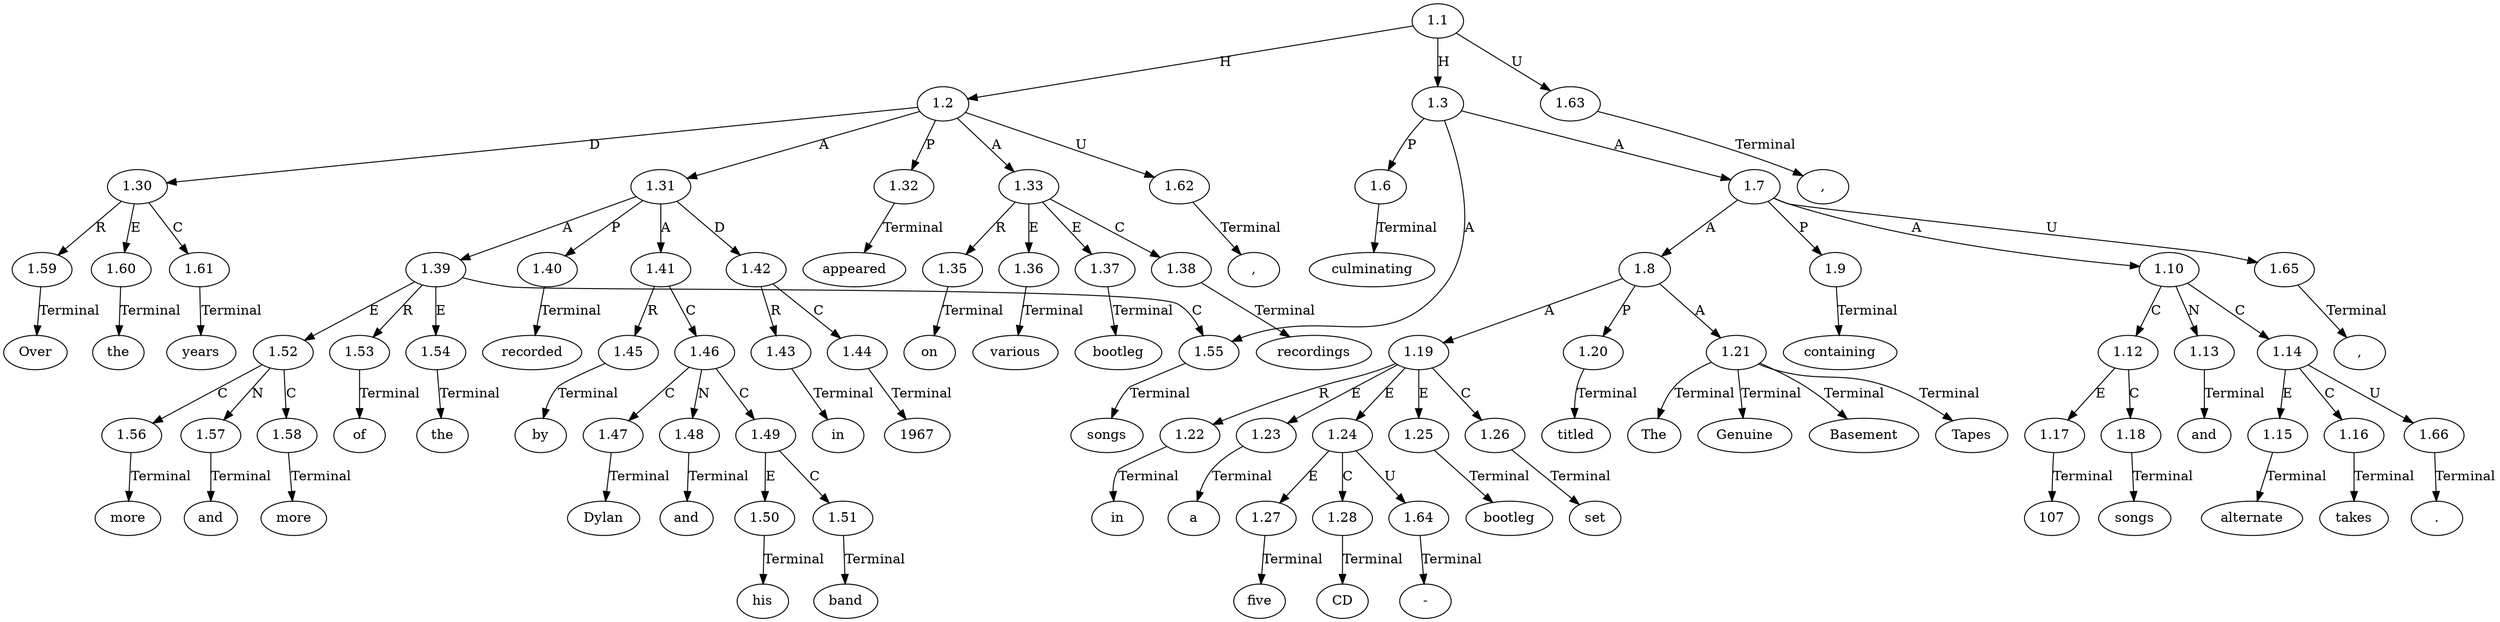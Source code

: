 // Graph
digraph {
	0.1 [label=Over ordering=out]
	0.10 [label=songs ordering=out]
	0.11 [label=recorded ordering=out]
	0.12 [label=by ordering=out]
	0.13 [label=Dylan ordering=out]
	0.14 [label=and ordering=out]
	0.15 [label=his ordering=out]
	0.16 [label=band ordering=out]
	0.17 [label=in ordering=out]
	0.18 [label=1967 ordering=out]
	0.19 [label=appeared ordering=out]
	0.2 [label=the ordering=out]
	0.20 [label=on ordering=out]
	0.21 [label=various ordering=out]
	0.22 [label=bootleg ordering=out]
	0.23 [label=recordings ordering=out]
	0.24 [label="," ordering=out]
	0.25 [label=culminating ordering=out]
	0.26 [label=in ordering=out]
	0.27 [label=a ordering=out]
	0.28 [label=five ordering=out]
	0.29 [label="-" ordering=out]
	0.3 [label=years ordering=out]
	0.30 [label=CD ordering=out]
	0.31 [label=bootleg ordering=out]
	0.32 [label=set ordering=out]
	0.33 [label=titled ordering=out]
	0.34 [label=The ordering=out]
	0.35 [label=Genuine ordering=out]
	0.36 [label=Basement ordering=out]
	0.37 [label=Tapes ordering=out]
	0.38 [label="," ordering=out]
	0.39 [label=containing ordering=out]
	0.4 [label="," ordering=out]
	0.40 [label=107 ordering=out]
	0.41 [label=songs ordering=out]
	0.42 [label=and ordering=out]
	0.43 [label=alternate ordering=out]
	0.44 [label=takes ordering=out]
	0.45 [label="." ordering=out]
	0.5 [label=more ordering=out]
	0.6 [label=and ordering=out]
	0.7 [label=more ordering=out]
	0.8 [label=of ordering=out]
	0.9 [label=the ordering=out]
	1.1 [label=1.1 ordering=out]
	1.2 [label=1.2 ordering=out]
	1.3 [label=1.3 ordering=out]
	1.6 [label=1.6 ordering=out]
	1.7 [label=1.7 ordering=out]
	1.8 [label=1.8 ordering=out]
	1.9 [label=1.9 ordering=out]
	1.10 [label=1.10 ordering=out]
	1.12 [label=1.12 ordering=out]
	1.13 [label=1.13 ordering=out]
	1.14 [label=1.14 ordering=out]
	1.15 [label=1.15 ordering=out]
	1.16 [label=1.16 ordering=out]
	1.17 [label=1.17 ordering=out]
	1.18 [label=1.18 ordering=out]
	1.19 [label=1.19 ordering=out]
	1.20 [label=1.20 ordering=out]
	1.21 [label=1.21 ordering=out]
	1.22 [label=1.22 ordering=out]
	1.23 [label=1.23 ordering=out]
	1.24 [label=1.24 ordering=out]
	1.25 [label=1.25 ordering=out]
	1.26 [label=1.26 ordering=out]
	1.27 [label=1.27 ordering=out]
	1.28 [label=1.28 ordering=out]
	1.30 [label=1.30 ordering=out]
	1.31 [label=1.31 ordering=out]
	1.32 [label=1.32 ordering=out]
	1.33 [label=1.33 ordering=out]
	1.35 [label=1.35 ordering=out]
	1.36 [label=1.36 ordering=out]
	1.37 [label=1.37 ordering=out]
	1.38 [label=1.38 ordering=out]
	1.39 [label=1.39 ordering=out]
	1.40 [label=1.40 ordering=out]
	1.41 [label=1.41 ordering=out]
	1.42 [label=1.42 ordering=out]
	1.43 [label=1.43 ordering=out]
	1.44 [label=1.44 ordering=out]
	1.45 [label=1.45 ordering=out]
	1.46 [label=1.46 ordering=out]
	1.47 [label=1.47 ordering=out]
	1.48 [label=1.48 ordering=out]
	1.49 [label=1.49 ordering=out]
	1.50 [label=1.50 ordering=out]
	1.51 [label=1.51 ordering=out]
	1.52 [label=1.52 ordering=out]
	1.53 [label=1.53 ordering=out]
	1.54 [label=1.54 ordering=out]
	1.55 [label=1.55 ordering=out]
	1.56 [label=1.56 ordering=out]
	1.57 [label=1.57 ordering=out]
	1.58 [label=1.58 ordering=out]
	1.59 [label=1.59 ordering=out]
	1.60 [label=1.60 ordering=out]
	1.61 [label=1.61 ordering=out]
	1.62 [label=1.62 ordering=out]
	1.63 [label=1.63 ordering=out]
	1.64 [label=1.64 ordering=out]
	1.65 [label=1.65 ordering=out]
	1.66 [label=1.66 ordering=out]
	1.1 -> 1.2 [label=H ordering=out]
	1.1 -> 1.3 [label=H ordering=out]
	1.1 -> 1.63 [label=U ordering=out]
	1.2 -> 1.30 [label=D ordering=out]
	1.2 -> 1.31 [label=A ordering=out]
	1.2 -> 1.32 [label=P ordering=out]
	1.2 -> 1.33 [label=A ordering=out]
	1.2 -> 1.62 [label=U ordering=out]
	1.3 -> 1.6 [label=P ordering=out]
	1.3 -> 1.7 [label=A ordering=out]
	1.3 -> 1.55 [label=A ordering=out]
	1.6 -> 0.25 [label=Terminal ordering=out]
	1.7 -> 1.8 [label=A ordering=out]
	1.7 -> 1.9 [label=P ordering=out]
	1.7 -> 1.10 [label=A ordering=out]
	1.7 -> 1.65 [label=U ordering=out]
	1.8 -> 1.19 [label=A ordering=out]
	1.8 -> 1.20 [label=P ordering=out]
	1.8 -> 1.21 [label=A ordering=out]
	1.9 -> 0.39 [label=Terminal ordering=out]
	1.10 -> 1.12 [label=C ordering=out]
	1.10 -> 1.13 [label=N ordering=out]
	1.10 -> 1.14 [label=C ordering=out]
	1.12 -> 1.17 [label=E ordering=out]
	1.12 -> 1.18 [label=C ordering=out]
	1.13 -> 0.42 [label=Terminal ordering=out]
	1.14 -> 1.15 [label=E ordering=out]
	1.14 -> 1.16 [label=C ordering=out]
	1.14 -> 1.66 [label=U ordering=out]
	1.15 -> 0.43 [label=Terminal ordering=out]
	1.16 -> 0.44 [label=Terminal ordering=out]
	1.17 -> 0.40 [label=Terminal ordering=out]
	1.18 -> 0.41 [label=Terminal ordering=out]
	1.19 -> 1.22 [label=R ordering=out]
	1.19 -> 1.23 [label=E ordering=out]
	1.19 -> 1.24 [label=E ordering=out]
	1.19 -> 1.25 [label=E ordering=out]
	1.19 -> 1.26 [label=C ordering=out]
	1.20 -> 0.33 [label=Terminal ordering=out]
	1.21 -> 0.34 [label=Terminal ordering=out]
	1.21 -> 0.35 [label=Terminal ordering=out]
	1.21 -> 0.36 [label=Terminal ordering=out]
	1.21 -> 0.37 [label=Terminal ordering=out]
	1.22 -> 0.26 [label=Terminal ordering=out]
	1.23 -> 0.27 [label=Terminal ordering=out]
	1.24 -> 1.27 [label=E ordering=out]
	1.24 -> 1.28 [label=C ordering=out]
	1.24 -> 1.64 [label=U ordering=out]
	1.25 -> 0.31 [label=Terminal ordering=out]
	1.26 -> 0.32 [label=Terminal ordering=out]
	1.27 -> 0.28 [label=Terminal ordering=out]
	1.28 -> 0.30 [label=Terminal ordering=out]
	1.30 -> 1.59 [label=R ordering=out]
	1.30 -> 1.60 [label=E ordering=out]
	1.30 -> 1.61 [label=C ordering=out]
	1.31 -> 1.39 [label=A ordering=out]
	1.31 -> 1.40 [label=P ordering=out]
	1.31 -> 1.41 [label=A ordering=out]
	1.31 -> 1.42 [label=D ordering=out]
	1.32 -> 0.19 [label=Terminal ordering=out]
	1.33 -> 1.35 [label=R ordering=out]
	1.33 -> 1.36 [label=E ordering=out]
	1.33 -> 1.37 [label=E ordering=out]
	1.33 -> 1.38 [label=C ordering=out]
	1.35 -> 0.20 [label=Terminal ordering=out]
	1.36 -> 0.21 [label=Terminal ordering=out]
	1.37 -> 0.22 [label=Terminal ordering=out]
	1.38 -> 0.23 [label=Terminal ordering=out]
	1.39 -> 1.52 [label=E ordering=out]
	1.39 -> 1.53 [label=R ordering=out]
	1.39 -> 1.54 [label=E ordering=out]
	1.39 -> 1.55 [label=C ordering=out]
	1.40 -> 0.11 [label=Terminal ordering=out]
	1.41 -> 1.45 [label=R ordering=out]
	1.41 -> 1.46 [label=C ordering=out]
	1.42 -> 1.43 [label=R ordering=out]
	1.42 -> 1.44 [label=C ordering=out]
	1.43 -> 0.17 [label=Terminal ordering=out]
	1.44 -> 0.18 [label=Terminal ordering=out]
	1.45 -> 0.12 [label=Terminal ordering=out]
	1.46 -> 1.47 [label=C ordering=out]
	1.46 -> 1.48 [label=N ordering=out]
	1.46 -> 1.49 [label=C ordering=out]
	1.47 -> 0.13 [label=Terminal ordering=out]
	1.48 -> 0.14 [label=Terminal ordering=out]
	1.49 -> 1.50 [label=E ordering=out]
	1.49 -> 1.51 [label=C ordering=out]
	1.50 -> 0.15 [label=Terminal ordering=out]
	1.51 -> 0.16 [label=Terminal ordering=out]
	1.52 -> 1.56 [label=C ordering=out]
	1.52 -> 1.57 [label=N ordering=out]
	1.52 -> 1.58 [label=C ordering=out]
	1.53 -> 0.8 [label=Terminal ordering=out]
	1.54 -> 0.9 [label=Terminal ordering=out]
	1.55 -> 0.10 [label=Terminal ordering=out]
	1.56 -> 0.5 [label=Terminal ordering=out]
	1.57 -> 0.6 [label=Terminal ordering=out]
	1.58 -> 0.7 [label=Terminal ordering=out]
	1.59 -> 0.1 [label=Terminal ordering=out]
	1.60 -> 0.2 [label=Terminal ordering=out]
	1.61 -> 0.3 [label=Terminal ordering=out]
	1.62 -> 0.4 [label=Terminal ordering=out]
	1.63 -> 0.24 [label=Terminal ordering=out]
	1.64 -> 0.29 [label=Terminal ordering=out]
	1.65 -> 0.38 [label=Terminal ordering=out]
	1.66 -> 0.45 [label=Terminal ordering=out]
}
